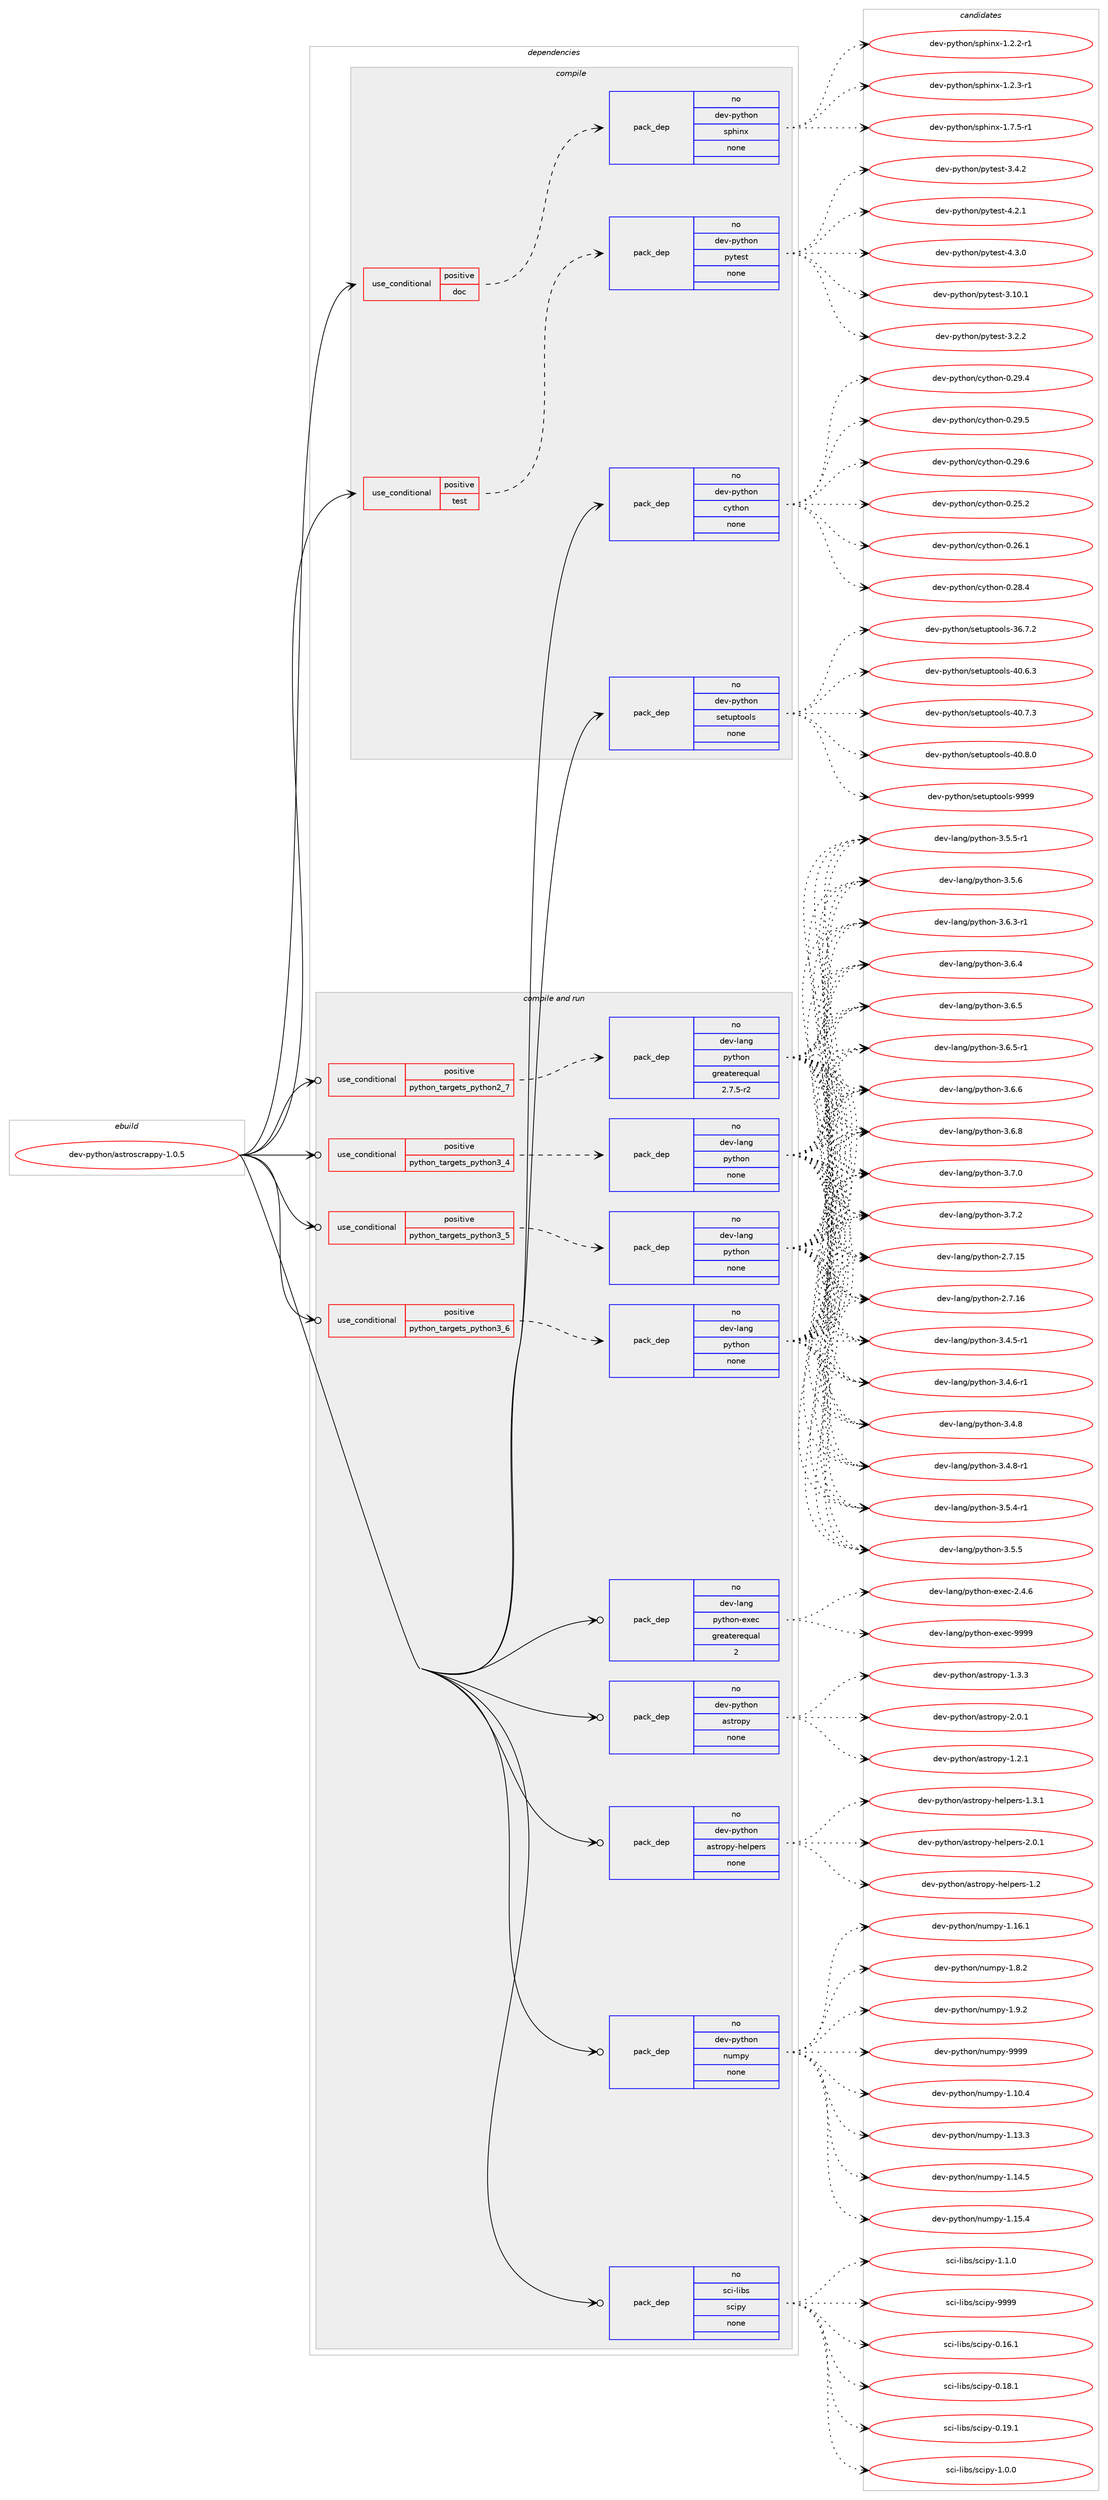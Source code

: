 digraph prolog {

# *************
# Graph options
# *************

newrank=true;
concentrate=true;
compound=true;
graph [rankdir=LR,fontname=Helvetica,fontsize=10,ranksep=1.5];#, ranksep=2.5, nodesep=0.2];
edge  [arrowhead=vee];
node  [fontname=Helvetica,fontsize=10];

# **********
# The ebuild
# **********

subgraph cluster_leftcol {
color=gray;
rank=same;
label=<<i>ebuild</i>>;
id [label="dev-python/astroscrappy-1.0.5", color=red, width=4, href="../dev-python/astroscrappy-1.0.5.svg"];
}

# ****************
# The dependencies
# ****************

subgraph cluster_midcol {
color=gray;
label=<<i>dependencies</i>>;
subgraph cluster_compile {
fillcolor="#eeeeee";
style=filled;
label=<<i>compile</i>>;
subgraph cond371121 {
dependency1399362 [label=<<TABLE BORDER="0" CELLBORDER="1" CELLSPACING="0" CELLPADDING="4"><TR><TD ROWSPAN="3" CELLPADDING="10">use_conditional</TD></TR><TR><TD>positive</TD></TR><TR><TD>doc</TD></TR></TABLE>>, shape=none, color=red];
subgraph pack1005016 {
dependency1399363 [label=<<TABLE BORDER="0" CELLBORDER="1" CELLSPACING="0" CELLPADDING="4" WIDTH="220"><TR><TD ROWSPAN="6" CELLPADDING="30">pack_dep</TD></TR><TR><TD WIDTH="110">no</TD></TR><TR><TD>dev-python</TD></TR><TR><TD>sphinx</TD></TR><TR><TD>none</TD></TR><TR><TD></TD></TR></TABLE>>, shape=none, color=blue];
}
dependency1399362:e -> dependency1399363:w [weight=20,style="dashed",arrowhead="vee"];
}
id:e -> dependency1399362:w [weight=20,style="solid",arrowhead="vee"];
subgraph cond371122 {
dependency1399364 [label=<<TABLE BORDER="0" CELLBORDER="1" CELLSPACING="0" CELLPADDING="4"><TR><TD ROWSPAN="3" CELLPADDING="10">use_conditional</TD></TR><TR><TD>positive</TD></TR><TR><TD>test</TD></TR></TABLE>>, shape=none, color=red];
subgraph pack1005017 {
dependency1399365 [label=<<TABLE BORDER="0" CELLBORDER="1" CELLSPACING="0" CELLPADDING="4" WIDTH="220"><TR><TD ROWSPAN="6" CELLPADDING="30">pack_dep</TD></TR><TR><TD WIDTH="110">no</TD></TR><TR><TD>dev-python</TD></TR><TR><TD>pytest</TD></TR><TR><TD>none</TD></TR><TR><TD></TD></TR></TABLE>>, shape=none, color=blue];
}
dependency1399364:e -> dependency1399365:w [weight=20,style="dashed",arrowhead="vee"];
}
id:e -> dependency1399364:w [weight=20,style="solid",arrowhead="vee"];
subgraph pack1005018 {
dependency1399366 [label=<<TABLE BORDER="0" CELLBORDER="1" CELLSPACING="0" CELLPADDING="4" WIDTH="220"><TR><TD ROWSPAN="6" CELLPADDING="30">pack_dep</TD></TR><TR><TD WIDTH="110">no</TD></TR><TR><TD>dev-python</TD></TR><TR><TD>cython</TD></TR><TR><TD>none</TD></TR><TR><TD></TD></TR></TABLE>>, shape=none, color=blue];
}
id:e -> dependency1399366:w [weight=20,style="solid",arrowhead="vee"];
subgraph pack1005019 {
dependency1399367 [label=<<TABLE BORDER="0" CELLBORDER="1" CELLSPACING="0" CELLPADDING="4" WIDTH="220"><TR><TD ROWSPAN="6" CELLPADDING="30">pack_dep</TD></TR><TR><TD WIDTH="110">no</TD></TR><TR><TD>dev-python</TD></TR><TR><TD>setuptools</TD></TR><TR><TD>none</TD></TR><TR><TD></TD></TR></TABLE>>, shape=none, color=blue];
}
id:e -> dependency1399367:w [weight=20,style="solid",arrowhead="vee"];
}
subgraph cluster_compileandrun {
fillcolor="#eeeeee";
style=filled;
label=<<i>compile and run</i>>;
subgraph cond371123 {
dependency1399368 [label=<<TABLE BORDER="0" CELLBORDER="1" CELLSPACING="0" CELLPADDING="4"><TR><TD ROWSPAN="3" CELLPADDING="10">use_conditional</TD></TR><TR><TD>positive</TD></TR><TR><TD>python_targets_python2_7</TD></TR></TABLE>>, shape=none, color=red];
subgraph pack1005020 {
dependency1399369 [label=<<TABLE BORDER="0" CELLBORDER="1" CELLSPACING="0" CELLPADDING="4" WIDTH="220"><TR><TD ROWSPAN="6" CELLPADDING="30">pack_dep</TD></TR><TR><TD WIDTH="110">no</TD></TR><TR><TD>dev-lang</TD></TR><TR><TD>python</TD></TR><TR><TD>greaterequal</TD></TR><TR><TD>2.7.5-r2</TD></TR></TABLE>>, shape=none, color=blue];
}
dependency1399368:e -> dependency1399369:w [weight=20,style="dashed",arrowhead="vee"];
}
id:e -> dependency1399368:w [weight=20,style="solid",arrowhead="odotvee"];
subgraph cond371124 {
dependency1399370 [label=<<TABLE BORDER="0" CELLBORDER="1" CELLSPACING="0" CELLPADDING="4"><TR><TD ROWSPAN="3" CELLPADDING="10">use_conditional</TD></TR><TR><TD>positive</TD></TR><TR><TD>python_targets_python3_4</TD></TR></TABLE>>, shape=none, color=red];
subgraph pack1005021 {
dependency1399371 [label=<<TABLE BORDER="0" CELLBORDER="1" CELLSPACING="0" CELLPADDING="4" WIDTH="220"><TR><TD ROWSPAN="6" CELLPADDING="30">pack_dep</TD></TR><TR><TD WIDTH="110">no</TD></TR><TR><TD>dev-lang</TD></TR><TR><TD>python</TD></TR><TR><TD>none</TD></TR><TR><TD></TD></TR></TABLE>>, shape=none, color=blue];
}
dependency1399370:e -> dependency1399371:w [weight=20,style="dashed",arrowhead="vee"];
}
id:e -> dependency1399370:w [weight=20,style="solid",arrowhead="odotvee"];
subgraph cond371125 {
dependency1399372 [label=<<TABLE BORDER="0" CELLBORDER="1" CELLSPACING="0" CELLPADDING="4"><TR><TD ROWSPAN="3" CELLPADDING="10">use_conditional</TD></TR><TR><TD>positive</TD></TR><TR><TD>python_targets_python3_5</TD></TR></TABLE>>, shape=none, color=red];
subgraph pack1005022 {
dependency1399373 [label=<<TABLE BORDER="0" CELLBORDER="1" CELLSPACING="0" CELLPADDING="4" WIDTH="220"><TR><TD ROWSPAN="6" CELLPADDING="30">pack_dep</TD></TR><TR><TD WIDTH="110">no</TD></TR><TR><TD>dev-lang</TD></TR><TR><TD>python</TD></TR><TR><TD>none</TD></TR><TR><TD></TD></TR></TABLE>>, shape=none, color=blue];
}
dependency1399372:e -> dependency1399373:w [weight=20,style="dashed",arrowhead="vee"];
}
id:e -> dependency1399372:w [weight=20,style="solid",arrowhead="odotvee"];
subgraph cond371126 {
dependency1399374 [label=<<TABLE BORDER="0" CELLBORDER="1" CELLSPACING="0" CELLPADDING="4"><TR><TD ROWSPAN="3" CELLPADDING="10">use_conditional</TD></TR><TR><TD>positive</TD></TR><TR><TD>python_targets_python3_6</TD></TR></TABLE>>, shape=none, color=red];
subgraph pack1005023 {
dependency1399375 [label=<<TABLE BORDER="0" CELLBORDER="1" CELLSPACING="0" CELLPADDING="4" WIDTH="220"><TR><TD ROWSPAN="6" CELLPADDING="30">pack_dep</TD></TR><TR><TD WIDTH="110">no</TD></TR><TR><TD>dev-lang</TD></TR><TR><TD>python</TD></TR><TR><TD>none</TD></TR><TR><TD></TD></TR></TABLE>>, shape=none, color=blue];
}
dependency1399374:e -> dependency1399375:w [weight=20,style="dashed",arrowhead="vee"];
}
id:e -> dependency1399374:w [weight=20,style="solid",arrowhead="odotvee"];
subgraph pack1005024 {
dependency1399376 [label=<<TABLE BORDER="0" CELLBORDER="1" CELLSPACING="0" CELLPADDING="4" WIDTH="220"><TR><TD ROWSPAN="6" CELLPADDING="30">pack_dep</TD></TR><TR><TD WIDTH="110">no</TD></TR><TR><TD>dev-lang</TD></TR><TR><TD>python-exec</TD></TR><TR><TD>greaterequal</TD></TR><TR><TD>2</TD></TR></TABLE>>, shape=none, color=blue];
}
id:e -> dependency1399376:w [weight=20,style="solid",arrowhead="odotvee"];
subgraph pack1005025 {
dependency1399377 [label=<<TABLE BORDER="0" CELLBORDER="1" CELLSPACING="0" CELLPADDING="4" WIDTH="220"><TR><TD ROWSPAN="6" CELLPADDING="30">pack_dep</TD></TR><TR><TD WIDTH="110">no</TD></TR><TR><TD>dev-python</TD></TR><TR><TD>astropy</TD></TR><TR><TD>none</TD></TR><TR><TD></TD></TR></TABLE>>, shape=none, color=blue];
}
id:e -> dependency1399377:w [weight=20,style="solid",arrowhead="odotvee"];
subgraph pack1005026 {
dependency1399378 [label=<<TABLE BORDER="0" CELLBORDER="1" CELLSPACING="0" CELLPADDING="4" WIDTH="220"><TR><TD ROWSPAN="6" CELLPADDING="30">pack_dep</TD></TR><TR><TD WIDTH="110">no</TD></TR><TR><TD>dev-python</TD></TR><TR><TD>astropy-helpers</TD></TR><TR><TD>none</TD></TR><TR><TD></TD></TR></TABLE>>, shape=none, color=blue];
}
id:e -> dependency1399378:w [weight=20,style="solid",arrowhead="odotvee"];
subgraph pack1005027 {
dependency1399379 [label=<<TABLE BORDER="0" CELLBORDER="1" CELLSPACING="0" CELLPADDING="4" WIDTH="220"><TR><TD ROWSPAN="6" CELLPADDING="30">pack_dep</TD></TR><TR><TD WIDTH="110">no</TD></TR><TR><TD>dev-python</TD></TR><TR><TD>numpy</TD></TR><TR><TD>none</TD></TR><TR><TD></TD></TR></TABLE>>, shape=none, color=blue];
}
id:e -> dependency1399379:w [weight=20,style="solid",arrowhead="odotvee"];
subgraph pack1005028 {
dependency1399380 [label=<<TABLE BORDER="0" CELLBORDER="1" CELLSPACING="0" CELLPADDING="4" WIDTH="220"><TR><TD ROWSPAN="6" CELLPADDING="30">pack_dep</TD></TR><TR><TD WIDTH="110">no</TD></TR><TR><TD>sci-libs</TD></TR><TR><TD>scipy</TD></TR><TR><TD>none</TD></TR><TR><TD></TD></TR></TABLE>>, shape=none, color=blue];
}
id:e -> dependency1399380:w [weight=20,style="solid",arrowhead="odotvee"];
}
subgraph cluster_run {
fillcolor="#eeeeee";
style=filled;
label=<<i>run</i>>;
}
}

# **************
# The candidates
# **************

subgraph cluster_choices {
rank=same;
color=gray;
label=<<i>candidates</i>>;

subgraph choice1005016 {
color=black;
nodesep=1;
choice10010111845112121116104111110471151121041051101204549465046504511449 [label="dev-python/sphinx-1.2.2-r1", color=red, width=4,href="../dev-python/sphinx-1.2.2-r1.svg"];
choice10010111845112121116104111110471151121041051101204549465046514511449 [label="dev-python/sphinx-1.2.3-r1", color=red, width=4,href="../dev-python/sphinx-1.2.3-r1.svg"];
choice10010111845112121116104111110471151121041051101204549465546534511449 [label="dev-python/sphinx-1.7.5-r1", color=red, width=4,href="../dev-python/sphinx-1.7.5-r1.svg"];
dependency1399363:e -> choice10010111845112121116104111110471151121041051101204549465046504511449:w [style=dotted,weight="100"];
dependency1399363:e -> choice10010111845112121116104111110471151121041051101204549465046514511449:w [style=dotted,weight="100"];
dependency1399363:e -> choice10010111845112121116104111110471151121041051101204549465546534511449:w [style=dotted,weight="100"];
}
subgraph choice1005017 {
color=black;
nodesep=1;
choice100101118451121211161041111104711212111610111511645514649484649 [label="dev-python/pytest-3.10.1", color=red, width=4,href="../dev-python/pytest-3.10.1.svg"];
choice1001011184511212111610411111047112121116101115116455146504650 [label="dev-python/pytest-3.2.2", color=red, width=4,href="../dev-python/pytest-3.2.2.svg"];
choice1001011184511212111610411111047112121116101115116455146524650 [label="dev-python/pytest-3.4.2", color=red, width=4,href="../dev-python/pytest-3.4.2.svg"];
choice1001011184511212111610411111047112121116101115116455246504649 [label="dev-python/pytest-4.2.1", color=red, width=4,href="../dev-python/pytest-4.2.1.svg"];
choice1001011184511212111610411111047112121116101115116455246514648 [label="dev-python/pytest-4.3.0", color=red, width=4,href="../dev-python/pytest-4.3.0.svg"];
dependency1399365:e -> choice100101118451121211161041111104711212111610111511645514649484649:w [style=dotted,weight="100"];
dependency1399365:e -> choice1001011184511212111610411111047112121116101115116455146504650:w [style=dotted,weight="100"];
dependency1399365:e -> choice1001011184511212111610411111047112121116101115116455146524650:w [style=dotted,weight="100"];
dependency1399365:e -> choice1001011184511212111610411111047112121116101115116455246504649:w [style=dotted,weight="100"];
dependency1399365:e -> choice1001011184511212111610411111047112121116101115116455246514648:w [style=dotted,weight="100"];
}
subgraph choice1005018 {
color=black;
nodesep=1;
choice10010111845112121116104111110479912111610411111045484650534650 [label="dev-python/cython-0.25.2", color=red, width=4,href="../dev-python/cython-0.25.2.svg"];
choice10010111845112121116104111110479912111610411111045484650544649 [label="dev-python/cython-0.26.1", color=red, width=4,href="../dev-python/cython-0.26.1.svg"];
choice10010111845112121116104111110479912111610411111045484650564652 [label="dev-python/cython-0.28.4", color=red, width=4,href="../dev-python/cython-0.28.4.svg"];
choice10010111845112121116104111110479912111610411111045484650574652 [label="dev-python/cython-0.29.4", color=red, width=4,href="../dev-python/cython-0.29.4.svg"];
choice10010111845112121116104111110479912111610411111045484650574653 [label="dev-python/cython-0.29.5", color=red, width=4,href="../dev-python/cython-0.29.5.svg"];
choice10010111845112121116104111110479912111610411111045484650574654 [label="dev-python/cython-0.29.6", color=red, width=4,href="../dev-python/cython-0.29.6.svg"];
dependency1399366:e -> choice10010111845112121116104111110479912111610411111045484650534650:w [style=dotted,weight="100"];
dependency1399366:e -> choice10010111845112121116104111110479912111610411111045484650544649:w [style=dotted,weight="100"];
dependency1399366:e -> choice10010111845112121116104111110479912111610411111045484650564652:w [style=dotted,weight="100"];
dependency1399366:e -> choice10010111845112121116104111110479912111610411111045484650574652:w [style=dotted,weight="100"];
dependency1399366:e -> choice10010111845112121116104111110479912111610411111045484650574653:w [style=dotted,weight="100"];
dependency1399366:e -> choice10010111845112121116104111110479912111610411111045484650574654:w [style=dotted,weight="100"];
}
subgraph choice1005019 {
color=black;
nodesep=1;
choice100101118451121211161041111104711510111611711211611111110811545515446554650 [label="dev-python/setuptools-36.7.2", color=red, width=4,href="../dev-python/setuptools-36.7.2.svg"];
choice100101118451121211161041111104711510111611711211611111110811545524846544651 [label="dev-python/setuptools-40.6.3", color=red, width=4,href="../dev-python/setuptools-40.6.3.svg"];
choice100101118451121211161041111104711510111611711211611111110811545524846554651 [label="dev-python/setuptools-40.7.3", color=red, width=4,href="../dev-python/setuptools-40.7.3.svg"];
choice100101118451121211161041111104711510111611711211611111110811545524846564648 [label="dev-python/setuptools-40.8.0", color=red, width=4,href="../dev-python/setuptools-40.8.0.svg"];
choice10010111845112121116104111110471151011161171121161111111081154557575757 [label="dev-python/setuptools-9999", color=red, width=4,href="../dev-python/setuptools-9999.svg"];
dependency1399367:e -> choice100101118451121211161041111104711510111611711211611111110811545515446554650:w [style=dotted,weight="100"];
dependency1399367:e -> choice100101118451121211161041111104711510111611711211611111110811545524846544651:w [style=dotted,weight="100"];
dependency1399367:e -> choice100101118451121211161041111104711510111611711211611111110811545524846554651:w [style=dotted,weight="100"];
dependency1399367:e -> choice100101118451121211161041111104711510111611711211611111110811545524846564648:w [style=dotted,weight="100"];
dependency1399367:e -> choice10010111845112121116104111110471151011161171121161111111081154557575757:w [style=dotted,weight="100"];
}
subgraph choice1005020 {
color=black;
nodesep=1;
choice10010111845108971101034711212111610411111045504655464953 [label="dev-lang/python-2.7.15", color=red, width=4,href="../dev-lang/python-2.7.15.svg"];
choice10010111845108971101034711212111610411111045504655464954 [label="dev-lang/python-2.7.16", color=red, width=4,href="../dev-lang/python-2.7.16.svg"];
choice1001011184510897110103471121211161041111104551465246534511449 [label="dev-lang/python-3.4.5-r1", color=red, width=4,href="../dev-lang/python-3.4.5-r1.svg"];
choice1001011184510897110103471121211161041111104551465246544511449 [label="dev-lang/python-3.4.6-r1", color=red, width=4,href="../dev-lang/python-3.4.6-r1.svg"];
choice100101118451089711010347112121116104111110455146524656 [label="dev-lang/python-3.4.8", color=red, width=4,href="../dev-lang/python-3.4.8.svg"];
choice1001011184510897110103471121211161041111104551465246564511449 [label="dev-lang/python-3.4.8-r1", color=red, width=4,href="../dev-lang/python-3.4.8-r1.svg"];
choice1001011184510897110103471121211161041111104551465346524511449 [label="dev-lang/python-3.5.4-r1", color=red, width=4,href="../dev-lang/python-3.5.4-r1.svg"];
choice100101118451089711010347112121116104111110455146534653 [label="dev-lang/python-3.5.5", color=red, width=4,href="../dev-lang/python-3.5.5.svg"];
choice1001011184510897110103471121211161041111104551465346534511449 [label="dev-lang/python-3.5.5-r1", color=red, width=4,href="../dev-lang/python-3.5.5-r1.svg"];
choice100101118451089711010347112121116104111110455146534654 [label="dev-lang/python-3.5.6", color=red, width=4,href="../dev-lang/python-3.5.6.svg"];
choice1001011184510897110103471121211161041111104551465446514511449 [label="dev-lang/python-3.6.3-r1", color=red, width=4,href="../dev-lang/python-3.6.3-r1.svg"];
choice100101118451089711010347112121116104111110455146544652 [label="dev-lang/python-3.6.4", color=red, width=4,href="../dev-lang/python-3.6.4.svg"];
choice100101118451089711010347112121116104111110455146544653 [label="dev-lang/python-3.6.5", color=red, width=4,href="../dev-lang/python-3.6.5.svg"];
choice1001011184510897110103471121211161041111104551465446534511449 [label="dev-lang/python-3.6.5-r1", color=red, width=4,href="../dev-lang/python-3.6.5-r1.svg"];
choice100101118451089711010347112121116104111110455146544654 [label="dev-lang/python-3.6.6", color=red, width=4,href="../dev-lang/python-3.6.6.svg"];
choice100101118451089711010347112121116104111110455146544656 [label="dev-lang/python-3.6.8", color=red, width=4,href="../dev-lang/python-3.6.8.svg"];
choice100101118451089711010347112121116104111110455146554648 [label="dev-lang/python-3.7.0", color=red, width=4,href="../dev-lang/python-3.7.0.svg"];
choice100101118451089711010347112121116104111110455146554650 [label="dev-lang/python-3.7.2", color=red, width=4,href="../dev-lang/python-3.7.2.svg"];
dependency1399369:e -> choice10010111845108971101034711212111610411111045504655464953:w [style=dotted,weight="100"];
dependency1399369:e -> choice10010111845108971101034711212111610411111045504655464954:w [style=dotted,weight="100"];
dependency1399369:e -> choice1001011184510897110103471121211161041111104551465246534511449:w [style=dotted,weight="100"];
dependency1399369:e -> choice1001011184510897110103471121211161041111104551465246544511449:w [style=dotted,weight="100"];
dependency1399369:e -> choice100101118451089711010347112121116104111110455146524656:w [style=dotted,weight="100"];
dependency1399369:e -> choice1001011184510897110103471121211161041111104551465246564511449:w [style=dotted,weight="100"];
dependency1399369:e -> choice1001011184510897110103471121211161041111104551465346524511449:w [style=dotted,weight="100"];
dependency1399369:e -> choice100101118451089711010347112121116104111110455146534653:w [style=dotted,weight="100"];
dependency1399369:e -> choice1001011184510897110103471121211161041111104551465346534511449:w [style=dotted,weight="100"];
dependency1399369:e -> choice100101118451089711010347112121116104111110455146534654:w [style=dotted,weight="100"];
dependency1399369:e -> choice1001011184510897110103471121211161041111104551465446514511449:w [style=dotted,weight="100"];
dependency1399369:e -> choice100101118451089711010347112121116104111110455146544652:w [style=dotted,weight="100"];
dependency1399369:e -> choice100101118451089711010347112121116104111110455146544653:w [style=dotted,weight="100"];
dependency1399369:e -> choice1001011184510897110103471121211161041111104551465446534511449:w [style=dotted,weight="100"];
dependency1399369:e -> choice100101118451089711010347112121116104111110455146544654:w [style=dotted,weight="100"];
dependency1399369:e -> choice100101118451089711010347112121116104111110455146544656:w [style=dotted,weight="100"];
dependency1399369:e -> choice100101118451089711010347112121116104111110455146554648:w [style=dotted,weight="100"];
dependency1399369:e -> choice100101118451089711010347112121116104111110455146554650:w [style=dotted,weight="100"];
}
subgraph choice1005021 {
color=black;
nodesep=1;
choice10010111845108971101034711212111610411111045504655464953 [label="dev-lang/python-2.7.15", color=red, width=4,href="../dev-lang/python-2.7.15.svg"];
choice10010111845108971101034711212111610411111045504655464954 [label="dev-lang/python-2.7.16", color=red, width=4,href="../dev-lang/python-2.7.16.svg"];
choice1001011184510897110103471121211161041111104551465246534511449 [label="dev-lang/python-3.4.5-r1", color=red, width=4,href="../dev-lang/python-3.4.5-r1.svg"];
choice1001011184510897110103471121211161041111104551465246544511449 [label="dev-lang/python-3.4.6-r1", color=red, width=4,href="../dev-lang/python-3.4.6-r1.svg"];
choice100101118451089711010347112121116104111110455146524656 [label="dev-lang/python-3.4.8", color=red, width=4,href="../dev-lang/python-3.4.8.svg"];
choice1001011184510897110103471121211161041111104551465246564511449 [label="dev-lang/python-3.4.8-r1", color=red, width=4,href="../dev-lang/python-3.4.8-r1.svg"];
choice1001011184510897110103471121211161041111104551465346524511449 [label="dev-lang/python-3.5.4-r1", color=red, width=4,href="../dev-lang/python-3.5.4-r1.svg"];
choice100101118451089711010347112121116104111110455146534653 [label="dev-lang/python-3.5.5", color=red, width=4,href="../dev-lang/python-3.5.5.svg"];
choice1001011184510897110103471121211161041111104551465346534511449 [label="dev-lang/python-3.5.5-r1", color=red, width=4,href="../dev-lang/python-3.5.5-r1.svg"];
choice100101118451089711010347112121116104111110455146534654 [label="dev-lang/python-3.5.6", color=red, width=4,href="../dev-lang/python-3.5.6.svg"];
choice1001011184510897110103471121211161041111104551465446514511449 [label="dev-lang/python-3.6.3-r1", color=red, width=4,href="../dev-lang/python-3.6.3-r1.svg"];
choice100101118451089711010347112121116104111110455146544652 [label="dev-lang/python-3.6.4", color=red, width=4,href="../dev-lang/python-3.6.4.svg"];
choice100101118451089711010347112121116104111110455146544653 [label="dev-lang/python-3.6.5", color=red, width=4,href="../dev-lang/python-3.6.5.svg"];
choice1001011184510897110103471121211161041111104551465446534511449 [label="dev-lang/python-3.6.5-r1", color=red, width=4,href="../dev-lang/python-3.6.5-r1.svg"];
choice100101118451089711010347112121116104111110455146544654 [label="dev-lang/python-3.6.6", color=red, width=4,href="../dev-lang/python-3.6.6.svg"];
choice100101118451089711010347112121116104111110455146544656 [label="dev-lang/python-3.6.8", color=red, width=4,href="../dev-lang/python-3.6.8.svg"];
choice100101118451089711010347112121116104111110455146554648 [label="dev-lang/python-3.7.0", color=red, width=4,href="../dev-lang/python-3.7.0.svg"];
choice100101118451089711010347112121116104111110455146554650 [label="dev-lang/python-3.7.2", color=red, width=4,href="../dev-lang/python-3.7.2.svg"];
dependency1399371:e -> choice10010111845108971101034711212111610411111045504655464953:w [style=dotted,weight="100"];
dependency1399371:e -> choice10010111845108971101034711212111610411111045504655464954:w [style=dotted,weight="100"];
dependency1399371:e -> choice1001011184510897110103471121211161041111104551465246534511449:w [style=dotted,weight="100"];
dependency1399371:e -> choice1001011184510897110103471121211161041111104551465246544511449:w [style=dotted,weight="100"];
dependency1399371:e -> choice100101118451089711010347112121116104111110455146524656:w [style=dotted,weight="100"];
dependency1399371:e -> choice1001011184510897110103471121211161041111104551465246564511449:w [style=dotted,weight="100"];
dependency1399371:e -> choice1001011184510897110103471121211161041111104551465346524511449:w [style=dotted,weight="100"];
dependency1399371:e -> choice100101118451089711010347112121116104111110455146534653:w [style=dotted,weight="100"];
dependency1399371:e -> choice1001011184510897110103471121211161041111104551465346534511449:w [style=dotted,weight="100"];
dependency1399371:e -> choice100101118451089711010347112121116104111110455146534654:w [style=dotted,weight="100"];
dependency1399371:e -> choice1001011184510897110103471121211161041111104551465446514511449:w [style=dotted,weight="100"];
dependency1399371:e -> choice100101118451089711010347112121116104111110455146544652:w [style=dotted,weight="100"];
dependency1399371:e -> choice100101118451089711010347112121116104111110455146544653:w [style=dotted,weight="100"];
dependency1399371:e -> choice1001011184510897110103471121211161041111104551465446534511449:w [style=dotted,weight="100"];
dependency1399371:e -> choice100101118451089711010347112121116104111110455146544654:w [style=dotted,weight="100"];
dependency1399371:e -> choice100101118451089711010347112121116104111110455146544656:w [style=dotted,weight="100"];
dependency1399371:e -> choice100101118451089711010347112121116104111110455146554648:w [style=dotted,weight="100"];
dependency1399371:e -> choice100101118451089711010347112121116104111110455146554650:w [style=dotted,weight="100"];
}
subgraph choice1005022 {
color=black;
nodesep=1;
choice10010111845108971101034711212111610411111045504655464953 [label="dev-lang/python-2.7.15", color=red, width=4,href="../dev-lang/python-2.7.15.svg"];
choice10010111845108971101034711212111610411111045504655464954 [label="dev-lang/python-2.7.16", color=red, width=4,href="../dev-lang/python-2.7.16.svg"];
choice1001011184510897110103471121211161041111104551465246534511449 [label="dev-lang/python-3.4.5-r1", color=red, width=4,href="../dev-lang/python-3.4.5-r1.svg"];
choice1001011184510897110103471121211161041111104551465246544511449 [label="dev-lang/python-3.4.6-r1", color=red, width=4,href="../dev-lang/python-3.4.6-r1.svg"];
choice100101118451089711010347112121116104111110455146524656 [label="dev-lang/python-3.4.8", color=red, width=4,href="../dev-lang/python-3.4.8.svg"];
choice1001011184510897110103471121211161041111104551465246564511449 [label="dev-lang/python-3.4.8-r1", color=red, width=4,href="../dev-lang/python-3.4.8-r1.svg"];
choice1001011184510897110103471121211161041111104551465346524511449 [label="dev-lang/python-3.5.4-r1", color=red, width=4,href="../dev-lang/python-3.5.4-r1.svg"];
choice100101118451089711010347112121116104111110455146534653 [label="dev-lang/python-3.5.5", color=red, width=4,href="../dev-lang/python-3.5.5.svg"];
choice1001011184510897110103471121211161041111104551465346534511449 [label="dev-lang/python-3.5.5-r1", color=red, width=4,href="../dev-lang/python-3.5.5-r1.svg"];
choice100101118451089711010347112121116104111110455146534654 [label="dev-lang/python-3.5.6", color=red, width=4,href="../dev-lang/python-3.5.6.svg"];
choice1001011184510897110103471121211161041111104551465446514511449 [label="dev-lang/python-3.6.3-r1", color=red, width=4,href="../dev-lang/python-3.6.3-r1.svg"];
choice100101118451089711010347112121116104111110455146544652 [label="dev-lang/python-3.6.4", color=red, width=4,href="../dev-lang/python-3.6.4.svg"];
choice100101118451089711010347112121116104111110455146544653 [label="dev-lang/python-3.6.5", color=red, width=4,href="../dev-lang/python-3.6.5.svg"];
choice1001011184510897110103471121211161041111104551465446534511449 [label="dev-lang/python-3.6.5-r1", color=red, width=4,href="../dev-lang/python-3.6.5-r1.svg"];
choice100101118451089711010347112121116104111110455146544654 [label="dev-lang/python-3.6.6", color=red, width=4,href="../dev-lang/python-3.6.6.svg"];
choice100101118451089711010347112121116104111110455146544656 [label="dev-lang/python-3.6.8", color=red, width=4,href="../dev-lang/python-3.6.8.svg"];
choice100101118451089711010347112121116104111110455146554648 [label="dev-lang/python-3.7.0", color=red, width=4,href="../dev-lang/python-3.7.0.svg"];
choice100101118451089711010347112121116104111110455146554650 [label="dev-lang/python-3.7.2", color=red, width=4,href="../dev-lang/python-3.7.2.svg"];
dependency1399373:e -> choice10010111845108971101034711212111610411111045504655464953:w [style=dotted,weight="100"];
dependency1399373:e -> choice10010111845108971101034711212111610411111045504655464954:w [style=dotted,weight="100"];
dependency1399373:e -> choice1001011184510897110103471121211161041111104551465246534511449:w [style=dotted,weight="100"];
dependency1399373:e -> choice1001011184510897110103471121211161041111104551465246544511449:w [style=dotted,weight="100"];
dependency1399373:e -> choice100101118451089711010347112121116104111110455146524656:w [style=dotted,weight="100"];
dependency1399373:e -> choice1001011184510897110103471121211161041111104551465246564511449:w [style=dotted,weight="100"];
dependency1399373:e -> choice1001011184510897110103471121211161041111104551465346524511449:w [style=dotted,weight="100"];
dependency1399373:e -> choice100101118451089711010347112121116104111110455146534653:w [style=dotted,weight="100"];
dependency1399373:e -> choice1001011184510897110103471121211161041111104551465346534511449:w [style=dotted,weight="100"];
dependency1399373:e -> choice100101118451089711010347112121116104111110455146534654:w [style=dotted,weight="100"];
dependency1399373:e -> choice1001011184510897110103471121211161041111104551465446514511449:w [style=dotted,weight="100"];
dependency1399373:e -> choice100101118451089711010347112121116104111110455146544652:w [style=dotted,weight="100"];
dependency1399373:e -> choice100101118451089711010347112121116104111110455146544653:w [style=dotted,weight="100"];
dependency1399373:e -> choice1001011184510897110103471121211161041111104551465446534511449:w [style=dotted,weight="100"];
dependency1399373:e -> choice100101118451089711010347112121116104111110455146544654:w [style=dotted,weight="100"];
dependency1399373:e -> choice100101118451089711010347112121116104111110455146544656:w [style=dotted,weight="100"];
dependency1399373:e -> choice100101118451089711010347112121116104111110455146554648:w [style=dotted,weight="100"];
dependency1399373:e -> choice100101118451089711010347112121116104111110455146554650:w [style=dotted,weight="100"];
}
subgraph choice1005023 {
color=black;
nodesep=1;
choice10010111845108971101034711212111610411111045504655464953 [label="dev-lang/python-2.7.15", color=red, width=4,href="../dev-lang/python-2.7.15.svg"];
choice10010111845108971101034711212111610411111045504655464954 [label="dev-lang/python-2.7.16", color=red, width=4,href="../dev-lang/python-2.7.16.svg"];
choice1001011184510897110103471121211161041111104551465246534511449 [label="dev-lang/python-3.4.5-r1", color=red, width=4,href="../dev-lang/python-3.4.5-r1.svg"];
choice1001011184510897110103471121211161041111104551465246544511449 [label="dev-lang/python-3.4.6-r1", color=red, width=4,href="../dev-lang/python-3.4.6-r1.svg"];
choice100101118451089711010347112121116104111110455146524656 [label="dev-lang/python-3.4.8", color=red, width=4,href="../dev-lang/python-3.4.8.svg"];
choice1001011184510897110103471121211161041111104551465246564511449 [label="dev-lang/python-3.4.8-r1", color=red, width=4,href="../dev-lang/python-3.4.8-r1.svg"];
choice1001011184510897110103471121211161041111104551465346524511449 [label="dev-lang/python-3.5.4-r1", color=red, width=4,href="../dev-lang/python-3.5.4-r1.svg"];
choice100101118451089711010347112121116104111110455146534653 [label="dev-lang/python-3.5.5", color=red, width=4,href="../dev-lang/python-3.5.5.svg"];
choice1001011184510897110103471121211161041111104551465346534511449 [label="dev-lang/python-3.5.5-r1", color=red, width=4,href="../dev-lang/python-3.5.5-r1.svg"];
choice100101118451089711010347112121116104111110455146534654 [label="dev-lang/python-3.5.6", color=red, width=4,href="../dev-lang/python-3.5.6.svg"];
choice1001011184510897110103471121211161041111104551465446514511449 [label="dev-lang/python-3.6.3-r1", color=red, width=4,href="../dev-lang/python-3.6.3-r1.svg"];
choice100101118451089711010347112121116104111110455146544652 [label="dev-lang/python-3.6.4", color=red, width=4,href="../dev-lang/python-3.6.4.svg"];
choice100101118451089711010347112121116104111110455146544653 [label="dev-lang/python-3.6.5", color=red, width=4,href="../dev-lang/python-3.6.5.svg"];
choice1001011184510897110103471121211161041111104551465446534511449 [label="dev-lang/python-3.6.5-r1", color=red, width=4,href="../dev-lang/python-3.6.5-r1.svg"];
choice100101118451089711010347112121116104111110455146544654 [label="dev-lang/python-3.6.6", color=red, width=4,href="../dev-lang/python-3.6.6.svg"];
choice100101118451089711010347112121116104111110455146544656 [label="dev-lang/python-3.6.8", color=red, width=4,href="../dev-lang/python-3.6.8.svg"];
choice100101118451089711010347112121116104111110455146554648 [label="dev-lang/python-3.7.0", color=red, width=4,href="../dev-lang/python-3.7.0.svg"];
choice100101118451089711010347112121116104111110455146554650 [label="dev-lang/python-3.7.2", color=red, width=4,href="../dev-lang/python-3.7.2.svg"];
dependency1399375:e -> choice10010111845108971101034711212111610411111045504655464953:w [style=dotted,weight="100"];
dependency1399375:e -> choice10010111845108971101034711212111610411111045504655464954:w [style=dotted,weight="100"];
dependency1399375:e -> choice1001011184510897110103471121211161041111104551465246534511449:w [style=dotted,weight="100"];
dependency1399375:e -> choice1001011184510897110103471121211161041111104551465246544511449:w [style=dotted,weight="100"];
dependency1399375:e -> choice100101118451089711010347112121116104111110455146524656:w [style=dotted,weight="100"];
dependency1399375:e -> choice1001011184510897110103471121211161041111104551465246564511449:w [style=dotted,weight="100"];
dependency1399375:e -> choice1001011184510897110103471121211161041111104551465346524511449:w [style=dotted,weight="100"];
dependency1399375:e -> choice100101118451089711010347112121116104111110455146534653:w [style=dotted,weight="100"];
dependency1399375:e -> choice1001011184510897110103471121211161041111104551465346534511449:w [style=dotted,weight="100"];
dependency1399375:e -> choice100101118451089711010347112121116104111110455146534654:w [style=dotted,weight="100"];
dependency1399375:e -> choice1001011184510897110103471121211161041111104551465446514511449:w [style=dotted,weight="100"];
dependency1399375:e -> choice100101118451089711010347112121116104111110455146544652:w [style=dotted,weight="100"];
dependency1399375:e -> choice100101118451089711010347112121116104111110455146544653:w [style=dotted,weight="100"];
dependency1399375:e -> choice1001011184510897110103471121211161041111104551465446534511449:w [style=dotted,weight="100"];
dependency1399375:e -> choice100101118451089711010347112121116104111110455146544654:w [style=dotted,weight="100"];
dependency1399375:e -> choice100101118451089711010347112121116104111110455146544656:w [style=dotted,weight="100"];
dependency1399375:e -> choice100101118451089711010347112121116104111110455146554648:w [style=dotted,weight="100"];
dependency1399375:e -> choice100101118451089711010347112121116104111110455146554650:w [style=dotted,weight="100"];
}
subgraph choice1005024 {
color=black;
nodesep=1;
choice1001011184510897110103471121211161041111104510112010199455046524654 [label="dev-lang/python-exec-2.4.6", color=red, width=4,href="../dev-lang/python-exec-2.4.6.svg"];
choice10010111845108971101034711212111610411111045101120101994557575757 [label="dev-lang/python-exec-9999", color=red, width=4,href="../dev-lang/python-exec-9999.svg"];
dependency1399376:e -> choice1001011184510897110103471121211161041111104510112010199455046524654:w [style=dotted,weight="100"];
dependency1399376:e -> choice10010111845108971101034711212111610411111045101120101994557575757:w [style=dotted,weight="100"];
}
subgraph choice1005025 {
color=black;
nodesep=1;
choice100101118451121211161041111104797115116114111112121454946504649 [label="dev-python/astropy-1.2.1", color=red, width=4,href="../dev-python/astropy-1.2.1.svg"];
choice100101118451121211161041111104797115116114111112121454946514651 [label="dev-python/astropy-1.3.3", color=red, width=4,href="../dev-python/astropy-1.3.3.svg"];
choice100101118451121211161041111104797115116114111112121455046484649 [label="dev-python/astropy-2.0.1", color=red, width=4,href="../dev-python/astropy-2.0.1.svg"];
dependency1399377:e -> choice100101118451121211161041111104797115116114111112121454946504649:w [style=dotted,weight="100"];
dependency1399377:e -> choice100101118451121211161041111104797115116114111112121454946514651:w [style=dotted,weight="100"];
dependency1399377:e -> choice100101118451121211161041111104797115116114111112121455046484649:w [style=dotted,weight="100"];
}
subgraph choice1005026 {
color=black;
nodesep=1;
choice1001011184511212111610411111047971151161141111121214510410110811210111411545494650 [label="dev-python/astropy-helpers-1.2", color=red, width=4,href="../dev-python/astropy-helpers-1.2.svg"];
choice10010111845112121116104111110479711511611411111212145104101108112101114115454946514649 [label="dev-python/astropy-helpers-1.3.1", color=red, width=4,href="../dev-python/astropy-helpers-1.3.1.svg"];
choice10010111845112121116104111110479711511611411111212145104101108112101114115455046484649 [label="dev-python/astropy-helpers-2.0.1", color=red, width=4,href="../dev-python/astropy-helpers-2.0.1.svg"];
dependency1399378:e -> choice1001011184511212111610411111047971151161141111121214510410110811210111411545494650:w [style=dotted,weight="100"];
dependency1399378:e -> choice10010111845112121116104111110479711511611411111212145104101108112101114115454946514649:w [style=dotted,weight="100"];
dependency1399378:e -> choice10010111845112121116104111110479711511611411111212145104101108112101114115455046484649:w [style=dotted,weight="100"];
}
subgraph choice1005027 {
color=black;
nodesep=1;
choice100101118451121211161041111104711011710911212145494649484652 [label="dev-python/numpy-1.10.4", color=red, width=4,href="../dev-python/numpy-1.10.4.svg"];
choice100101118451121211161041111104711011710911212145494649514651 [label="dev-python/numpy-1.13.3", color=red, width=4,href="../dev-python/numpy-1.13.3.svg"];
choice100101118451121211161041111104711011710911212145494649524653 [label="dev-python/numpy-1.14.5", color=red, width=4,href="../dev-python/numpy-1.14.5.svg"];
choice100101118451121211161041111104711011710911212145494649534652 [label="dev-python/numpy-1.15.4", color=red, width=4,href="../dev-python/numpy-1.15.4.svg"];
choice100101118451121211161041111104711011710911212145494649544649 [label="dev-python/numpy-1.16.1", color=red, width=4,href="../dev-python/numpy-1.16.1.svg"];
choice1001011184511212111610411111047110117109112121454946564650 [label="dev-python/numpy-1.8.2", color=red, width=4,href="../dev-python/numpy-1.8.2.svg"];
choice1001011184511212111610411111047110117109112121454946574650 [label="dev-python/numpy-1.9.2", color=red, width=4,href="../dev-python/numpy-1.9.2.svg"];
choice10010111845112121116104111110471101171091121214557575757 [label="dev-python/numpy-9999", color=red, width=4,href="../dev-python/numpy-9999.svg"];
dependency1399379:e -> choice100101118451121211161041111104711011710911212145494649484652:w [style=dotted,weight="100"];
dependency1399379:e -> choice100101118451121211161041111104711011710911212145494649514651:w [style=dotted,weight="100"];
dependency1399379:e -> choice100101118451121211161041111104711011710911212145494649524653:w [style=dotted,weight="100"];
dependency1399379:e -> choice100101118451121211161041111104711011710911212145494649534652:w [style=dotted,weight="100"];
dependency1399379:e -> choice100101118451121211161041111104711011710911212145494649544649:w [style=dotted,weight="100"];
dependency1399379:e -> choice1001011184511212111610411111047110117109112121454946564650:w [style=dotted,weight="100"];
dependency1399379:e -> choice1001011184511212111610411111047110117109112121454946574650:w [style=dotted,weight="100"];
dependency1399379:e -> choice10010111845112121116104111110471101171091121214557575757:w [style=dotted,weight="100"];
}
subgraph choice1005028 {
color=black;
nodesep=1;
choice115991054510810598115471159910511212145484649544649 [label="sci-libs/scipy-0.16.1", color=red, width=4,href="../sci-libs/scipy-0.16.1.svg"];
choice115991054510810598115471159910511212145484649564649 [label="sci-libs/scipy-0.18.1", color=red, width=4,href="../sci-libs/scipy-0.18.1.svg"];
choice115991054510810598115471159910511212145484649574649 [label="sci-libs/scipy-0.19.1", color=red, width=4,href="../sci-libs/scipy-0.19.1.svg"];
choice1159910545108105981154711599105112121454946484648 [label="sci-libs/scipy-1.0.0", color=red, width=4,href="../sci-libs/scipy-1.0.0.svg"];
choice1159910545108105981154711599105112121454946494648 [label="sci-libs/scipy-1.1.0", color=red, width=4,href="../sci-libs/scipy-1.1.0.svg"];
choice11599105451081059811547115991051121214557575757 [label="sci-libs/scipy-9999", color=red, width=4,href="../sci-libs/scipy-9999.svg"];
dependency1399380:e -> choice115991054510810598115471159910511212145484649544649:w [style=dotted,weight="100"];
dependency1399380:e -> choice115991054510810598115471159910511212145484649564649:w [style=dotted,weight="100"];
dependency1399380:e -> choice115991054510810598115471159910511212145484649574649:w [style=dotted,weight="100"];
dependency1399380:e -> choice1159910545108105981154711599105112121454946484648:w [style=dotted,weight="100"];
dependency1399380:e -> choice1159910545108105981154711599105112121454946494648:w [style=dotted,weight="100"];
dependency1399380:e -> choice11599105451081059811547115991051121214557575757:w [style=dotted,weight="100"];
}
}

}
